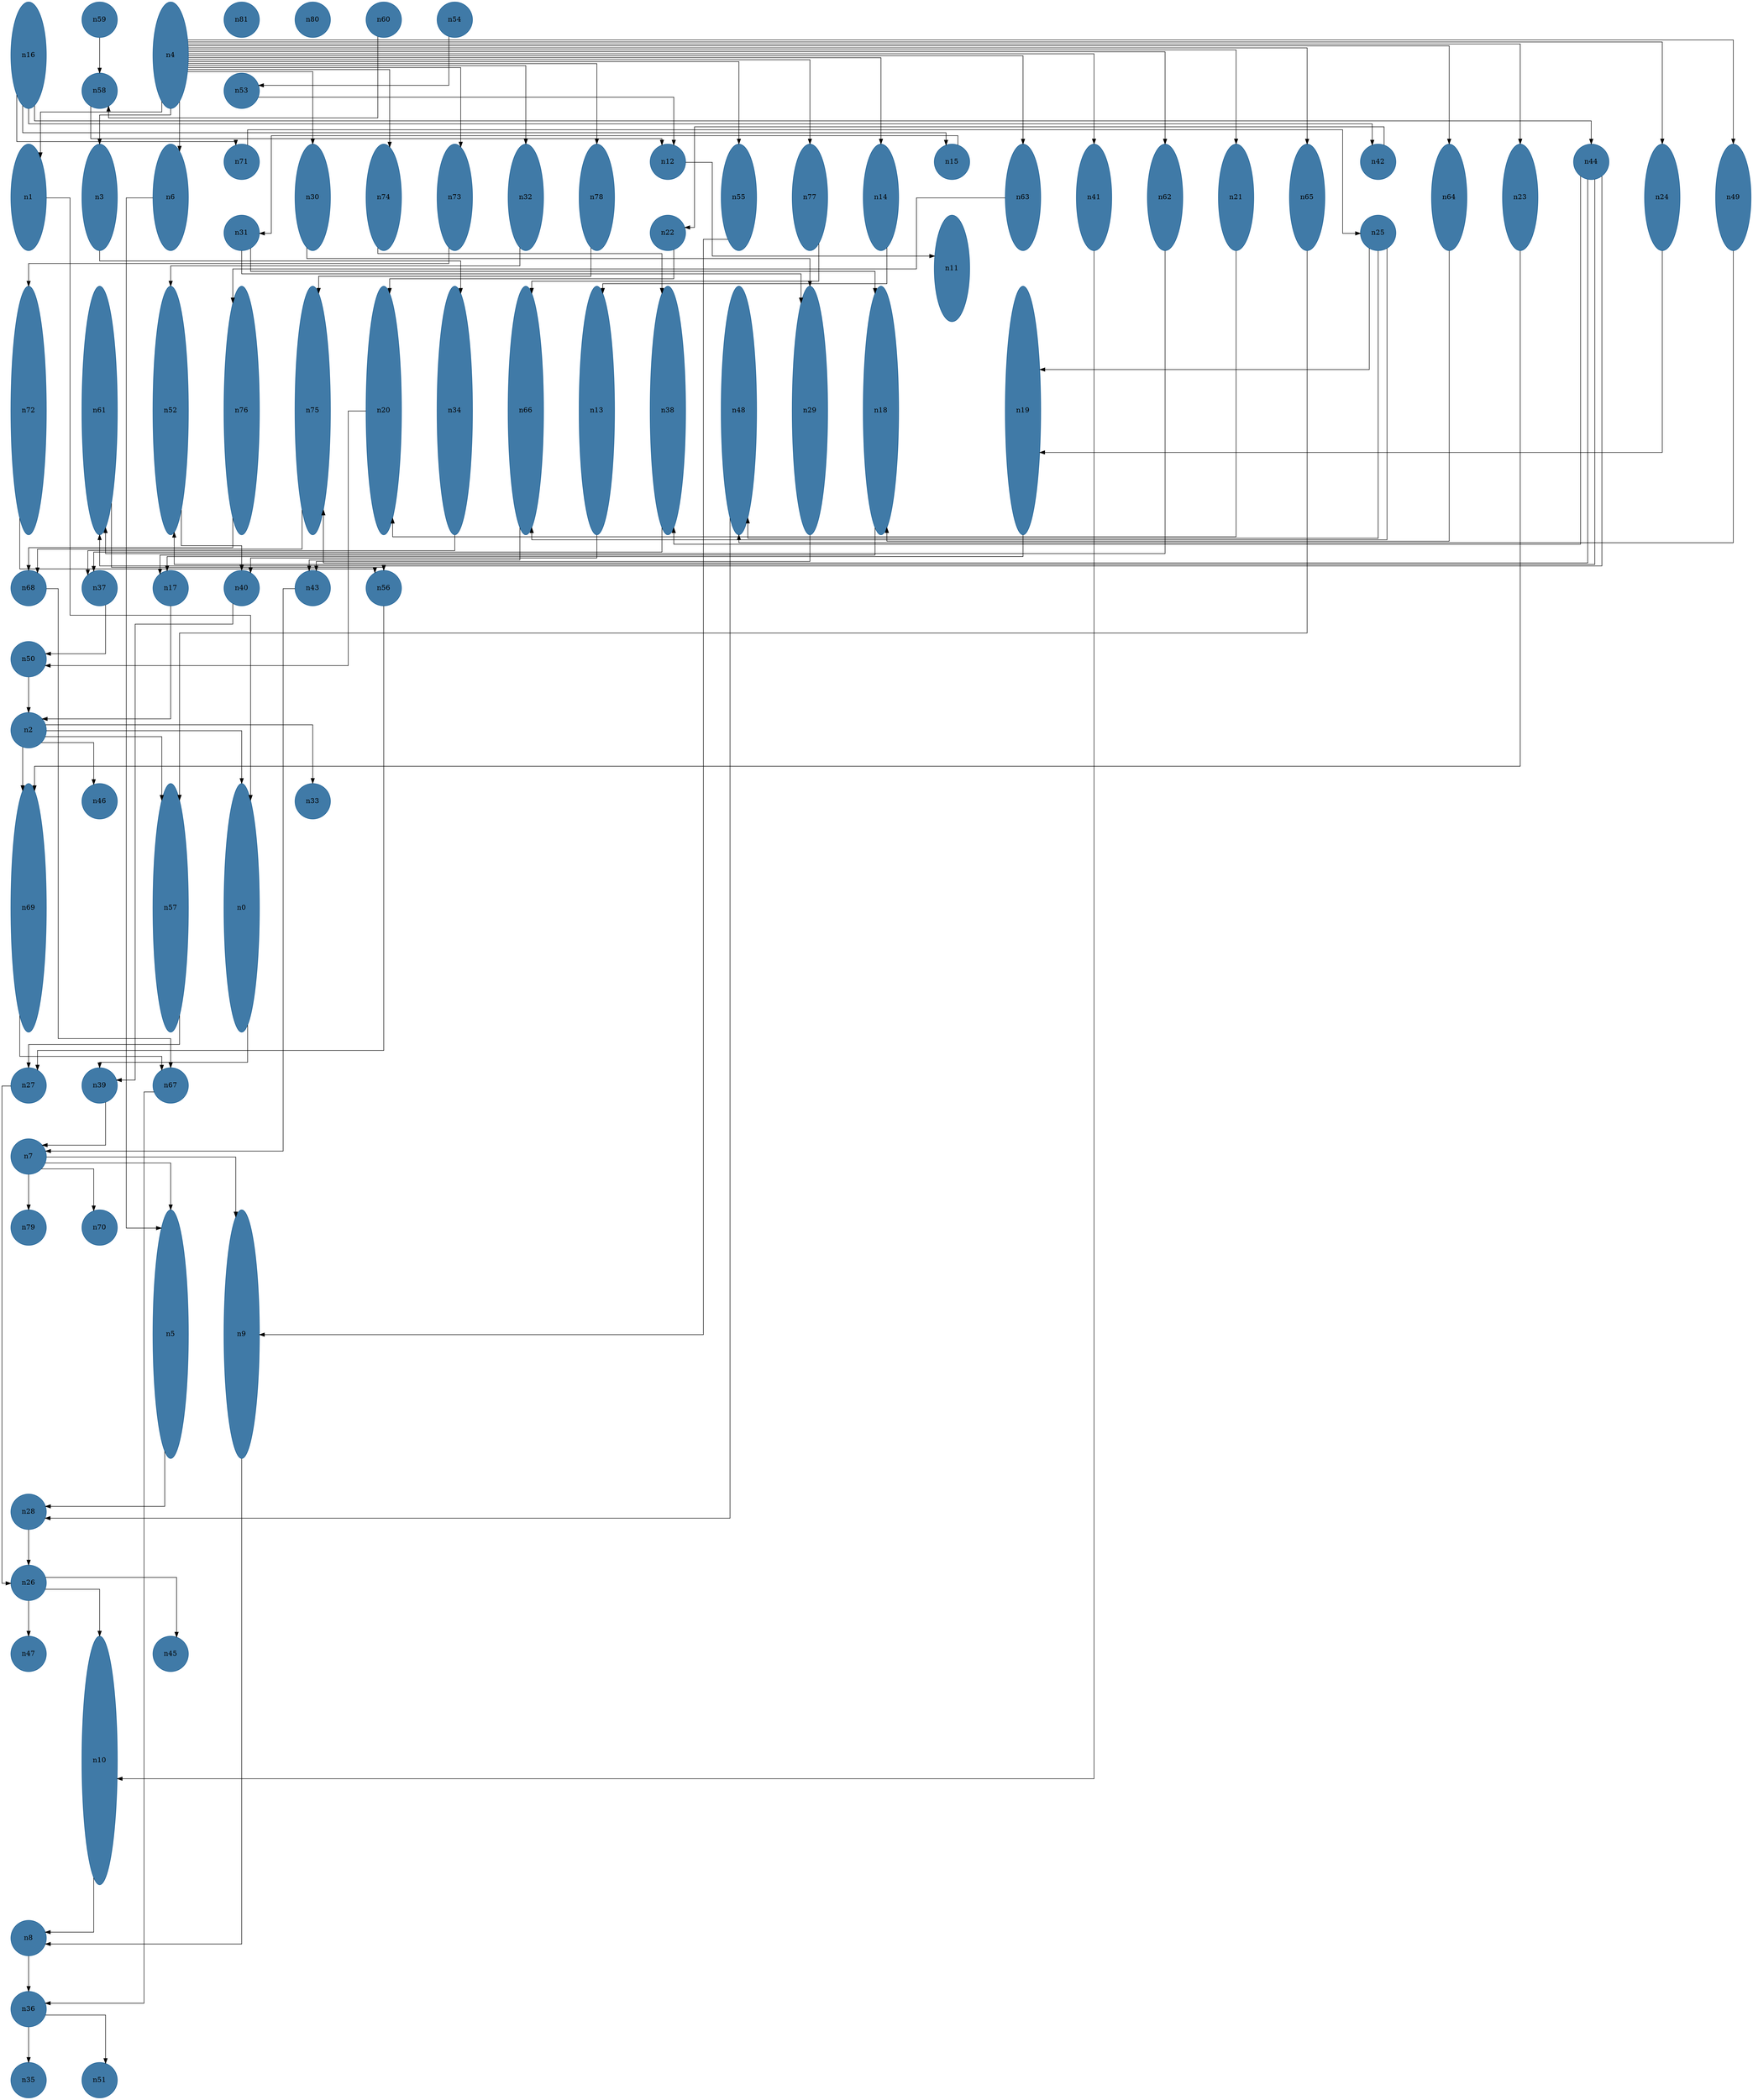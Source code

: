 //do not use DOT to generate pdf use NEATO or FDP
digraph{
layout="neato";
splines="ortho";
n16[shape="ellipse", style="filled", color="#004E8ABF", pos="0,59!", height="3", width="1"];
n16 -> n15;
n16 -> n71;
n16 -> n42;
n16 -> n44;
n59[shape="ellipse", style="filled", color="#004E8ABF", pos="2,60!", height="1", width="1"];
n59 -> n58;
n4[shape="ellipse", style="filled", color="#004E8ABF", pos="4,59!", height="3", width="1"];
n4 -> n1;
n4 -> n3;
n4 -> n6;
n4 -> n30;
n4 -> n63;
n4 -> n74;
n4 -> n41;
n4 -> n62;
n4 -> n73;
n4 -> n21;
n4 -> n32;
n4 -> n65;
n4 -> n64;
n4 -> n23;
n4 -> n78;
n4 -> n55;
n4 -> n77;
n4 -> n14;
n4 -> n24;
n4 -> n49;
n81[shape="ellipse", style="filled", color="#004E8ABF", pos="6,60!", height="1", width="1"];
n80[shape="ellipse", style="filled", color="#004E8ABF", pos="8,60!", height="1", width="1"];
n60[shape="ellipse", style="filled", color="#004E8ABF", pos="10,60!", height="1", width="1"];
n60 -> n58;
n54[shape="ellipse", style="filled", color="#004E8ABF", pos="12,60!", height="1", width="1"];
n54 -> n53;
n58[shape="ellipse", style="filled", color="#004E8ABF", pos="2,58!", height="1", width="1"];
n58 -> n12;
n53[shape="ellipse", style="filled", color="#004E8ABF", pos="6,58!", height="1", width="1"];
n53 -> n12;
n1[shape="ellipse", style="filled", color="#004E8ABF", pos="0,55!", height="3", width="1"];
n1 -> n0;
n3[shape="ellipse", style="filled", color="#004E8ABF", pos="2,55!", height="3", width="1"];
n3 -> n34;
n6[shape="ellipse", style="filled", color="#004E8ABF", pos="4,55!", height="3", width="1"];
n6 -> n5;
n71[shape="ellipse", style="filled", color="#004E8ABF", pos="6,56!", height="1", width="1"];
n71 -> n25;
n30[shape="ellipse", style="filled", color="#004E8ABF", pos="8,55!", height="3", width="1"];
n30 -> n29;
n74[shape="ellipse", style="filled", color="#004E8ABF", pos="10,55!", height="3", width="1"];
n74 -> n38;
n73[shape="ellipse", style="filled", color="#004E8ABF", pos="12,55!", height="3", width="1"];
n73 -> n72;
n32[shape="ellipse", style="filled", color="#004E8ABF", pos="14,55!", height="3", width="1"];
n32 -> n52;
n78[shape="ellipse", style="filled", color="#004E8ABF", pos="16,55!", height="3", width="1"];
n78 -> n75;
n12[shape="ellipse", style="filled", color="#004E8ABF", pos="18,56!", height="1", width="1"];
n12 -> n11;
n55[shape="ellipse", style="filled", color="#004E8ABF", pos="20,55!", height="3", width="1"];
n55 -> n9;
n77[shape="ellipse", style="filled", color="#004E8ABF", pos="22,55!", height="3", width="1"];
n77 -> n66;
n14[shape="ellipse", style="filled", color="#004E8ABF", pos="24,55!", height="3", width="1"];
n14 -> n13;
n15[shape="ellipse", style="filled", color="#004E8ABF", pos="26,56!", height="1", width="1"];
n15 -> n31;
n63[shape="ellipse", style="filled", color="#004E8ABF", pos="28,55!", height="3", width="1"];
n63 -> n76;
n41[shape="ellipse", style="filled", color="#004E8ABF", pos="30,55!", height="3", width="1"];
n41 -> n10;
n62[shape="ellipse", style="filled", color="#004E8ABF", pos="32,55!", height="3", width="1"];
n62 -> n61;
n21[shape="ellipse", style="filled", color="#004E8ABF", pos="34,55!", height="3", width="1"];
n21 -> n20;
n65[shape="ellipse", style="filled", color="#004E8ABF", pos="36,55!", height="3", width="1"];
n65 -> n57;
n42[shape="ellipse", style="filled", color="#004E8ABF", pos="38,56!", height="1", width="1"];
n42 -> n22;
n64[shape="ellipse", style="filled", color="#004E8ABF", pos="40,55!", height="3", width="1"];
n64 -> n18;
n23[shape="ellipse", style="filled", color="#004E8ABF", pos="42,55!", height="3", width="1"];
n23 -> n69;
n44[shape="ellipse", style="filled", color="#004E8ABF", pos="44,56!", height="1", width="1"];
n44 -> n38;
n44 -> n61;
n44 -> n52;
n44 -> n75;
n24[shape="ellipse", style="filled", color="#004E8ABF", pos="46,55!", height="3", width="1"];
n24 -> n19;
n49[shape="ellipse", style="filled", color="#004E8ABF", pos="48,55!", height="3", width="1"];
n49 -> n48;
n31[shape="ellipse", style="filled", color="#004E8ABF", pos="6,54!", height="1", width="1"];
n31 -> n29;
n31 -> n18;
n22[shape="ellipse", style="filled", color="#004E8ABF", pos="18,54!", height="1", width="1"];
n22 -> n20;
n11[shape="ellipse", style="filled", color="#004E8ABF", pos="26,53!", height="3", width="1"];
n25[shape="ellipse", style="filled", color="#004E8ABF", pos="38,54!", height="1", width="1"];
n25 -> n48;
n25 -> n19;
n25 -> n66;
n72[shape="ellipse", style="filled", color="#004E8ABF", pos="0,49!", height="7", width="1"];
n72 -> n56;
n61[shape="ellipse", style="filled", color="#004E8ABF", pos="2,49!", height="7", width="1"];
n61 -> n56;
n52[shape="ellipse", style="filled", color="#004E8ABF", pos="4,49!", height="7", width="1"];
n52 -> n40;
n76[shape="ellipse", style="filled", color="#004E8ABF", pos="6,49!", height="7", width="1"];
n76 -> n68;
n75[shape="ellipse", style="filled", color="#004E8ABF", pos="8,49!", height="7", width="1"];
n75 -> n68;
n20[shape="ellipse", style="filled", color="#004E8ABF", pos="10,49!", height="7", width="1"];
n20 -> n50;
n34[shape="ellipse", style="filled", color="#004E8ABF", pos="12,49!", height="7", width="1"];
n34 -> n37;
n66[shape="ellipse", style="filled", color="#004E8ABF", pos="14,49!", height="7", width="1"];
n66 -> n43;
n13[shape="ellipse", style="filled", color="#004E8ABF", pos="16,49!", height="7", width="1"];
n13 -> n40;
n38[shape="ellipse", style="filled", color="#004E8ABF", pos="18,49!", height="7", width="1"];
n38 -> n37;
n48[shape="ellipse", style="filled", color="#004E8ABF", pos="20,49!", height="7", width="1"];
n48 -> n28;
n29[shape="ellipse", style="filled", color="#004E8ABF", pos="22,49!", height="7", width="1"];
n29 -> n43;
n18[shape="ellipse", style="filled", color="#004E8ABF", pos="24,49!", height="7", width="1"];
n18 -> n17;
n19[shape="ellipse", style="filled", color="#004E8ABF", pos="28,49!", height="7", width="1"];
n19 -> n17;
n68[shape="ellipse", style="filled", color="#004E8ABF", pos="0,44!", height="1", width="1"];
n68 -> n67;
n37[shape="ellipse", style="filled", color="#004E8ABF", pos="2,44!", height="1", width="1"];
n37 -> n50;
n17[shape="ellipse", style="filled", color="#004E8ABF", pos="4,44!", height="1", width="1"];
n17 -> n2;
n40[shape="ellipse", style="filled", color="#004E8ABF", pos="6,44!", height="1", width="1"];
n40 -> n39;
n43[shape="ellipse", style="filled", color="#004E8ABF", pos="8,44!", height="1", width="1"];
n43 -> n7;
n56[shape="ellipse", style="filled", color="#004E8ABF", pos="10,44!", height="1", width="1"];
n56 -> n27;
n50[shape="ellipse", style="filled", color="#004E8ABF", pos="0,42!", height="1", width="1"];
n50 -> n2;
n2[shape="ellipse", style="filled", color="#004E8ABF", pos="0,40!", height="1", width="1"];
n2 -> n69;
n2 -> n46;
n2 -> n57;
n2 -> n0;
n2 -> n33;
n69[shape="ellipse", style="filled", color="#004E8ABF", pos="0,35!", height="7", width="1"];
n69 -> n67;
n46[shape="ellipse", style="filled", color="#004E8ABF", pos="2,38!", height="1", width="1"];
n57[shape="ellipse", style="filled", color="#004E8ABF", pos="4,35!", height="7", width="1"];
n57 -> n27;
n0[shape="ellipse", style="filled", color="#004E8ABF", pos="6,35!", height="7", width="1"];
n0 -> n39;
n33[shape="ellipse", style="filled", color="#004E8ABF", pos="8,38!", height="1", width="1"];
n27[shape="ellipse", style="filled", color="#004E8ABF", pos="0,30!", height="1", width="1"];
n27 -> n26;
n39[shape="ellipse", style="filled", color="#004E8ABF", pos="2,30!", height="1", width="1"];
n39 -> n7;
n67[shape="ellipse", style="filled", color="#004E8ABF", pos="4,30!", height="1", width="1"];
n67 -> n36;
n7[shape="ellipse", style="filled", color="#004E8ABF", pos="0,28!", height="1", width="1"];
n7 -> n79;
n7 -> n70;
n7 -> n5;
n7 -> n9;
n79[shape="ellipse", style="filled", color="#004E8ABF", pos="0,26!", height="1", width="1"];
n70[shape="ellipse", style="filled", color="#004E8ABF", pos="2,26!", height="1", width="1"];
n5[shape="ellipse", style="filled", color="#004E8ABF", pos="4,23!", height="7", width="1"];
n5 -> n28;
n9[shape="ellipse", style="filled", color="#004E8ABF", pos="6,23!", height="7", width="1"];
n9 -> n8;
n28[shape="ellipse", style="filled", color="#004E8ABF", pos="0,18!", height="1", width="1"];
n28 -> n26;
n26[shape="ellipse", style="filled", color="#004E8ABF", pos="0,16!", height="1", width="1"];
n26 -> n47;
n26 -> n10;
n26 -> n45;
n47[shape="ellipse", style="filled", color="#004E8ABF", pos="0,14!", height="1", width="1"];
n10[shape="ellipse", style="filled", color="#004E8ABF", pos="2,11!", height="7", width="1"];
n10 -> n8;
n45[shape="ellipse", style="filled", color="#004E8ABF", pos="4,14!", height="1", width="1"];
n8[shape="ellipse", style="filled", color="#004E8ABF", pos="0,6!", height="1", width="1"];
n8 -> n36;
n36[shape="ellipse", style="filled", color="#004E8ABF", pos="0,4!", height="1", width="1"];
n36 -> n35;
n36 -> n51;
n35[shape="ellipse", style="filled", color="#004E8ABF", pos="0,2!", height="1", width="1"];
n51[shape="ellipse", style="filled", color="#004E8ABF", pos="2,2!", height="1", width="1"];
}